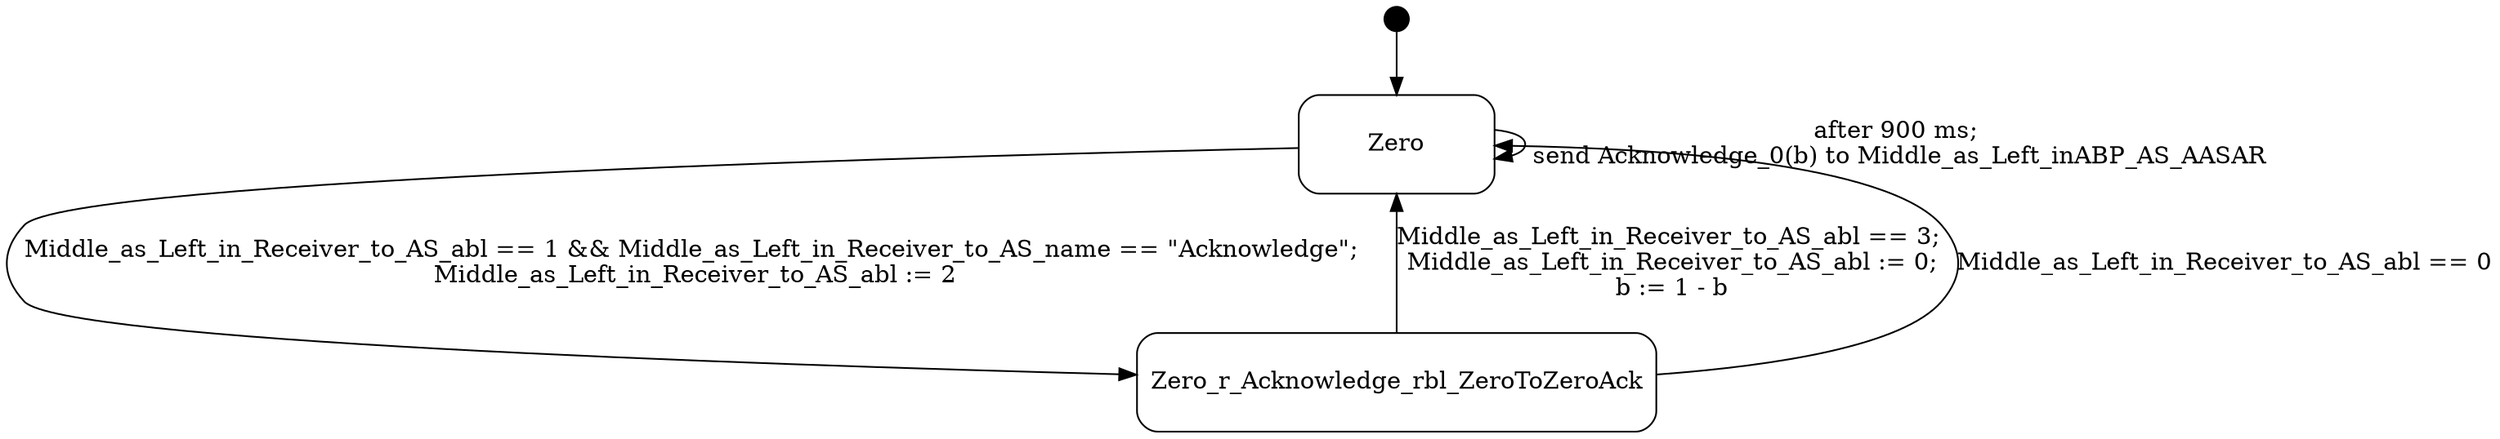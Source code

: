 digraph Middle_as_Left_inABP_AS_AS {
  compound = true;
  rank = LR;
node [shape = "point", height = "0.2"] Zero_extra node [shape = "Mrecord", height = "0.8", width = "1.6"] Zero Zero_extra -> Zero

node [shape = "Mrecord", height = "0.8", width = "1.6"] Zero_r_Acknowledge_rbl_ZeroToZeroAck



Zero -> Zero [label = "after 900 ms;\n send Acknowledge_0(b) to Middle_as_Left_inABP_AS_AASAR"];

Zero -> Zero_r_Acknowledge_rbl_ZeroToZeroAck [label = "Middle_as_Left_in_Receiver_to_AS_abl == 1 && Middle_as_Left_in_Receiver_to_AS_name == \"Acknowledge\";\n Middle_as_Left_in_Receiver_to_AS_abl := 2"];

Zero_r_Acknowledge_rbl_ZeroToZeroAck -> Zero [label = "Middle_as_Left_in_Receiver_to_AS_abl == 3;\n Middle_as_Left_in_Receiver_to_AS_abl := 0;\n b := 1 - b"];

Zero_r_Acknowledge_rbl_ZeroToZeroAck -> Zero [label = "Middle_as_Left_in_Receiver_to_AS_abl == 0"];

}
